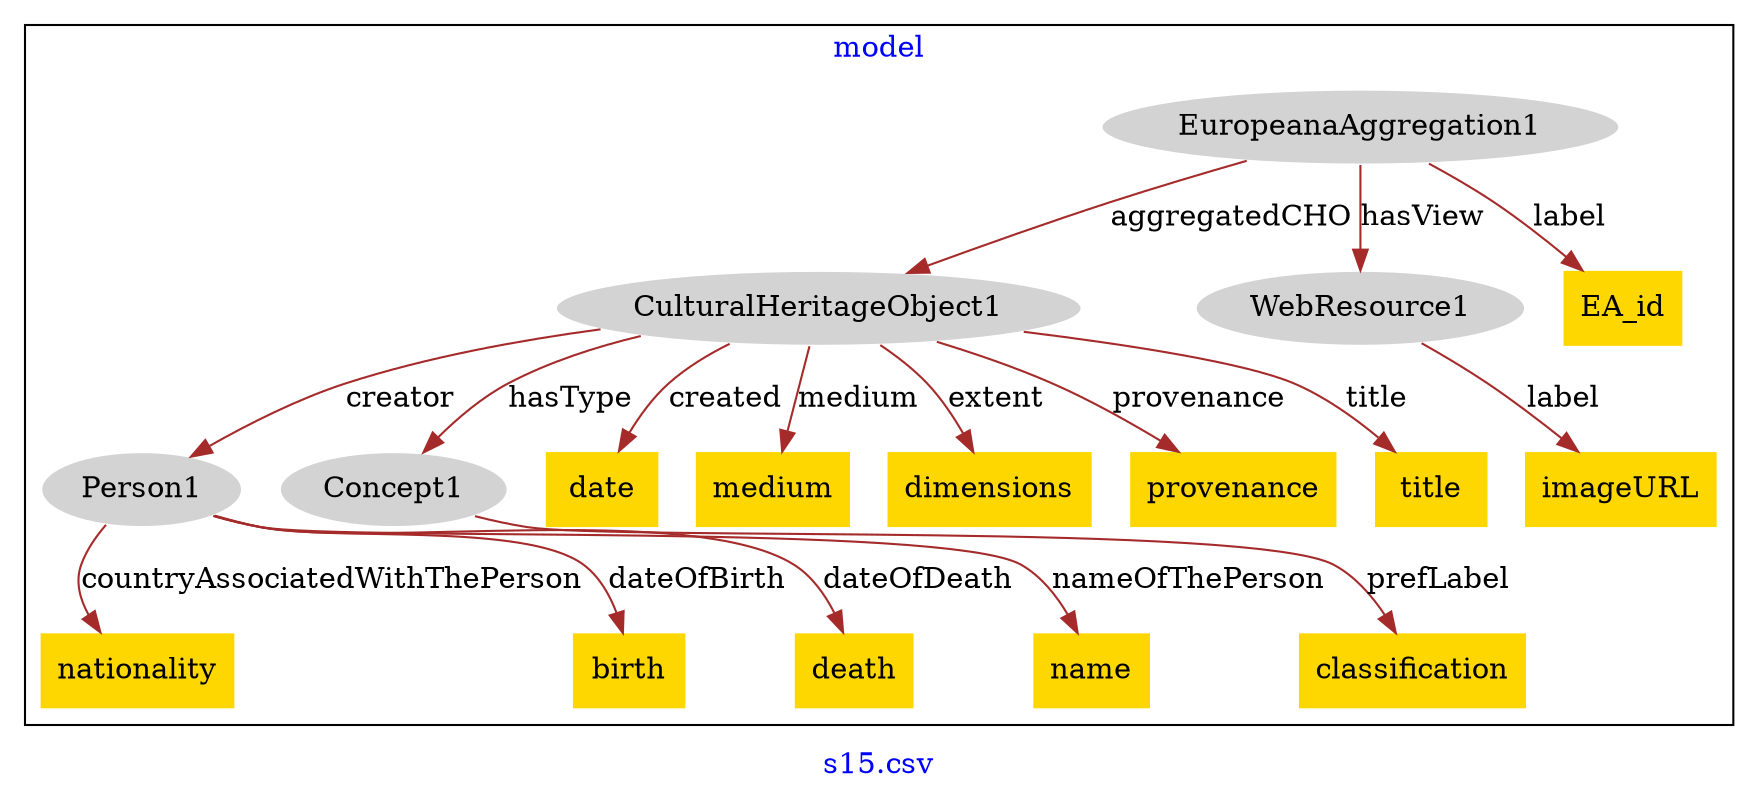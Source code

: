 digraph n0 {
fontcolor="blue"
remincross="true"
label="s15.csv"
subgraph cluster {
label="model"
n2[style="filled",color="white",fillcolor="lightgray",label="CulturalHeritageObject1"];
n3[style="filled",color="white",fillcolor="lightgray",label="Person1"];
n4[style="filled",color="white",fillcolor="lightgray",label="Concept1"];
n5[style="filled",color="white",fillcolor="lightgray",label="EuropeanaAggregation1"];
n6[style="filled",color="white",fillcolor="lightgray",label="WebResource1"];
n7[shape="plaintext",style="filled",fillcolor="gold",label="nationality"];
n8[shape="plaintext",style="filled",fillcolor="gold",label="birth"];
n9[shape="plaintext",style="filled",fillcolor="gold",label="death"];
n10[shape="plaintext",style="filled",fillcolor="gold",label="date"];
n11[shape="plaintext",style="filled",fillcolor="gold",label="medium"];
n12[shape="plaintext",style="filled",fillcolor="gold",label="dimensions"];
n13[shape="plaintext",style="filled",fillcolor="gold",label="classification"];
n14[shape="plaintext",style="filled",fillcolor="gold",label="imageURL"];
n15[shape="plaintext",style="filled",fillcolor="gold",label="provenance"];
n16[shape="plaintext",style="filled",fillcolor="gold",label="title"];
n17[shape="plaintext",style="filled",fillcolor="gold",label="EA_id"];
n18[shape="plaintext",style="filled",fillcolor="gold",label="name"];
}
n2 -> n3[color="brown",fontcolor="black",label="creator"]
n2 -> n4[color="brown",fontcolor="black",label="hasType"]
n5 -> n2[color="brown",fontcolor="black",label="aggregatedCHO"]
n5 -> n6[color="brown",fontcolor="black",label="hasView"]
n3 -> n7[color="brown",fontcolor="black",label="countryAssociatedWithThePerson"]
n3 -> n8[color="brown",fontcolor="black",label="dateOfBirth"]
n3 -> n9[color="brown",fontcolor="black",label="dateOfDeath"]
n2 -> n10[color="brown",fontcolor="black",label="created"]
n2 -> n11[color="brown",fontcolor="black",label="medium"]
n2 -> n12[color="brown",fontcolor="black",label="extent"]
n4 -> n13[color="brown",fontcolor="black",label="prefLabel"]
n6 -> n14[color="brown",fontcolor="black",label="label"]
n2 -> n15[color="brown",fontcolor="black",label="provenance"]
n2 -> n16[color="brown",fontcolor="black",label="title"]
n5 -> n17[color="brown",fontcolor="black",label="label"]
n3 -> n18[color="brown",fontcolor="black",label="nameOfThePerson"]
}
